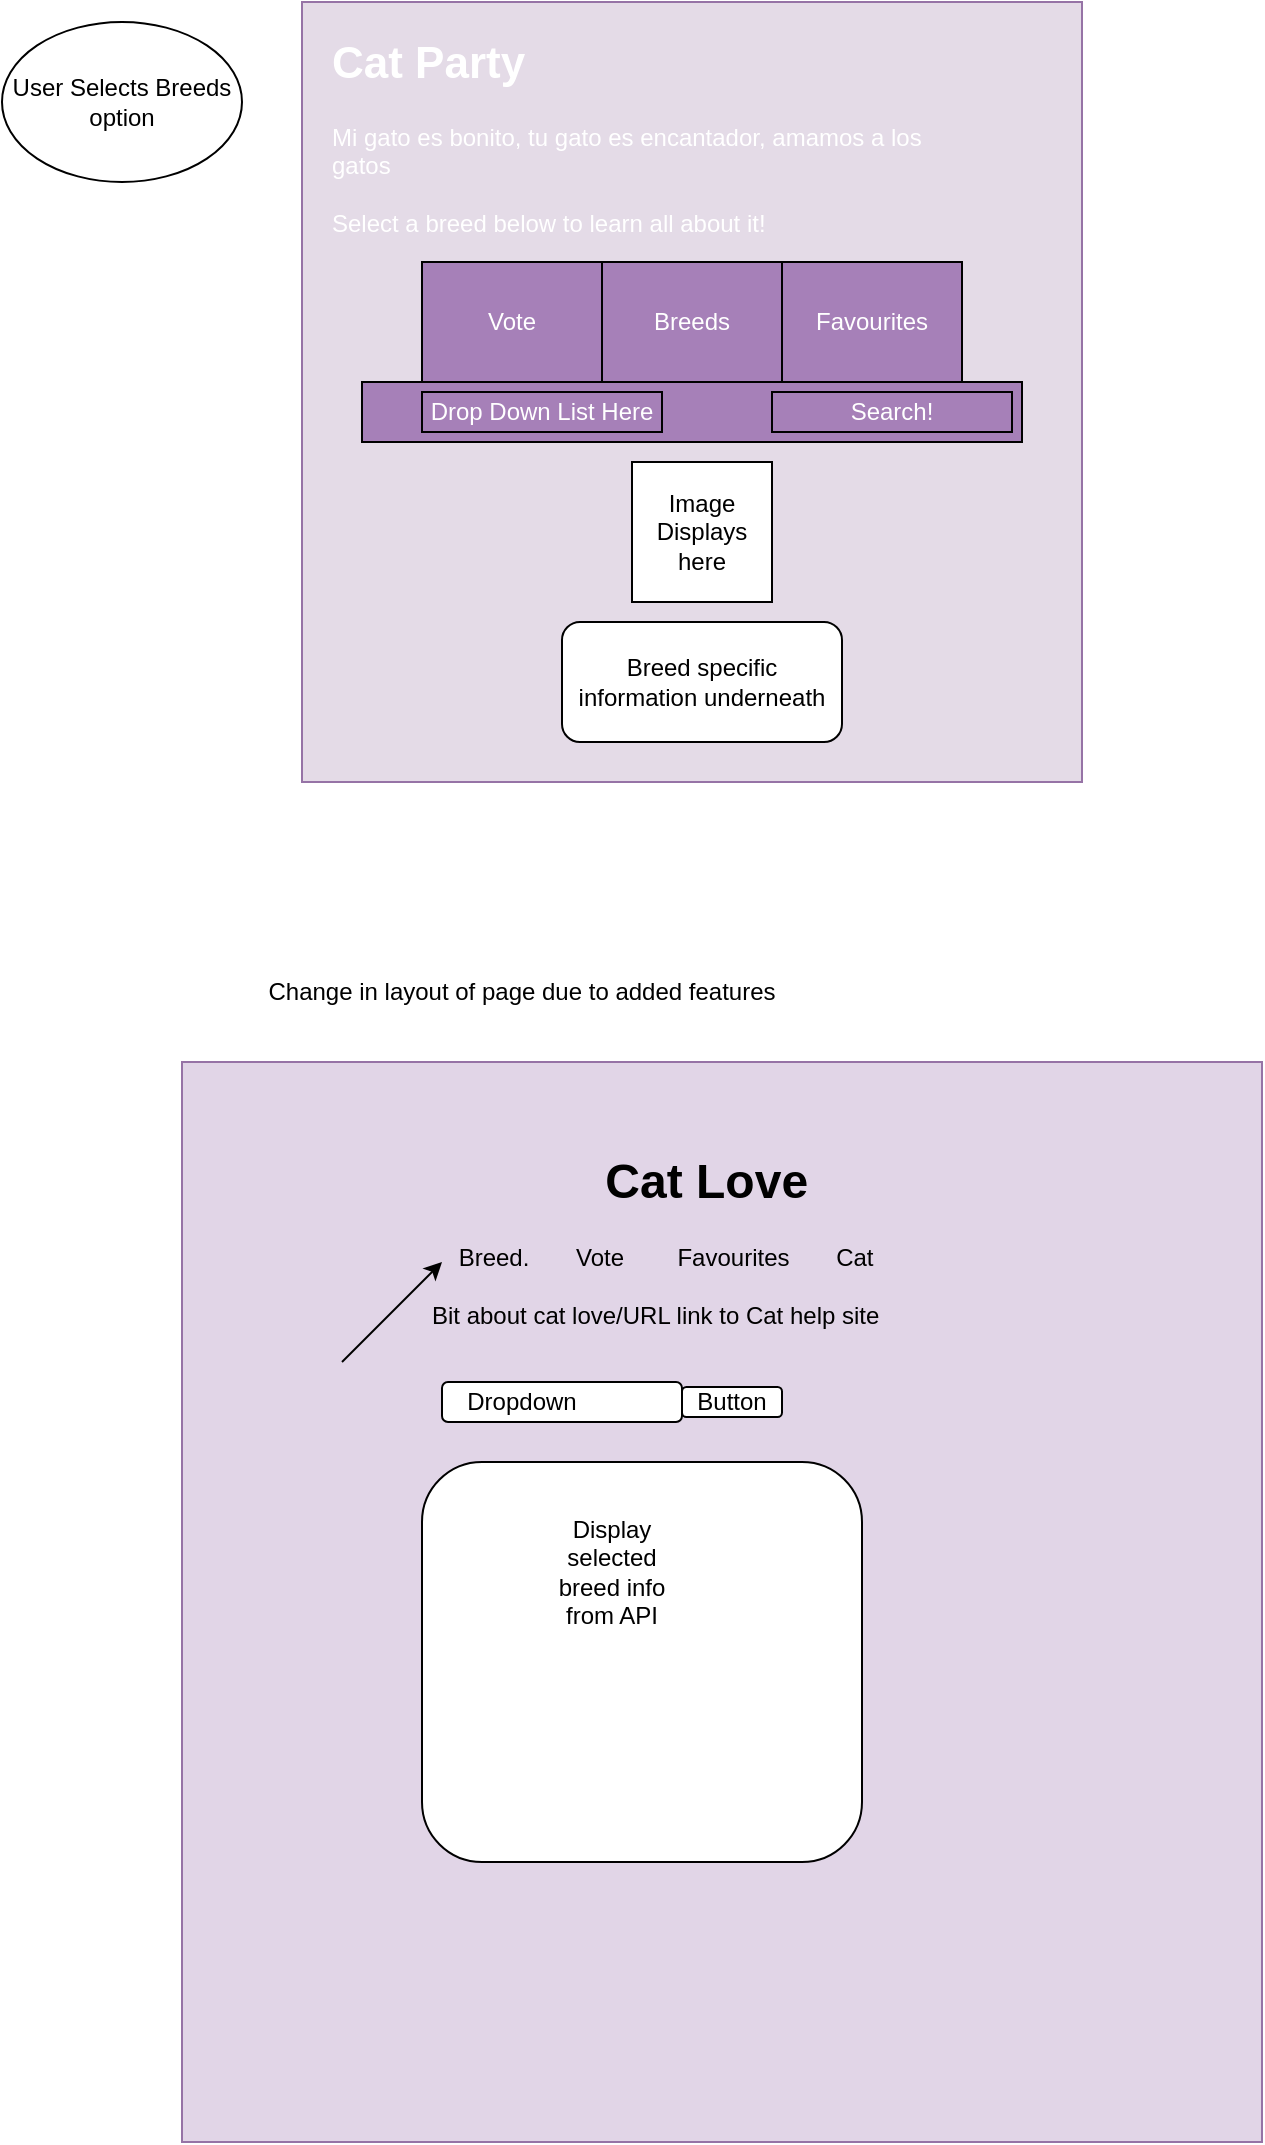 <mxfile version="21.2.9" type="github">
  <diagram name="Page-1" id="peKFim6c7-G3USQglK8f">
    <mxGraphModel dx="954" dy="1675" grid="1" gridSize="10" guides="1" tooltips="1" connect="1" arrows="1" fold="1" page="1" pageScale="1" pageWidth="827" pageHeight="1169" math="0" shadow="0">
      <root>
        <mxCell id="0" />
        <mxCell id="1" parent="0" />
        <mxCell id="zlFY3Aq6qTcon-z1RUTu-1" value="" style="whiteSpace=wrap;html=1;aspect=fixed;fillColor=#E4DBE7;strokeColor=#9673a6;" parent="1" vertex="1">
          <mxGeometry x="170" y="-270" width="390" height="390" as="geometry" />
        </mxCell>
        <mxCell id="zlFY3Aq6qTcon-z1RUTu-2" value="&lt;h1&gt;&lt;font style=&quot;font-size: 22px;&quot; color=&quot;#ffffff&quot;&gt;Cat Party&lt;/font&gt;&lt;/h1&gt;&lt;div&gt;&lt;font color=&quot;#ffffff&quot;&gt;Mi gato es bonito, tu gato es encantador,&amp;nbsp;amamos a los gatos&lt;/font&gt;&lt;/div&gt;&lt;div&gt;&lt;font color=&quot;#ffffff&quot;&gt;&lt;br&gt;&lt;/font&gt;&lt;/div&gt;&lt;div&gt;&lt;font color=&quot;#ffffff&quot;&gt;Select a breed below to learn all about it!&lt;/font&gt;&lt;/div&gt;" style="text;html=1;strokeColor=none;fillColor=none;spacing=5;spacingTop=-20;whiteSpace=wrap;overflow=hidden;rounded=0;" parent="1" vertex="1">
          <mxGeometry x="180" y="-260" width="310" height="110" as="geometry" />
        </mxCell>
        <mxCell id="zlFY3Aq6qTcon-z1RUTu-3" value="" style="rounded=0;whiteSpace=wrap;html=1;fillColor=#A680B8;" parent="1" vertex="1">
          <mxGeometry x="200" y="-80" width="330" height="30" as="geometry" />
        </mxCell>
        <mxCell id="zlFY3Aq6qTcon-z1RUTu-4" value="&lt;font color=&quot;#ffffff&quot;&gt;Drop Down List Here&lt;/font&gt;" style="rounded=0;whiteSpace=wrap;html=1;fillColor=#A680B8;" parent="1" vertex="1">
          <mxGeometry x="230" y="-75" width="120" height="20" as="geometry" />
        </mxCell>
        <mxCell id="zlFY3Aq6qTcon-z1RUTu-5" value="&lt;font color=&quot;#ffffff&quot;&gt;Search!&lt;/font&gt;" style="rounded=0;whiteSpace=wrap;html=1;fillColor=#A680B8;" parent="1" vertex="1">
          <mxGeometry x="405" y="-75" width="120" height="20" as="geometry" />
        </mxCell>
        <mxCell id="zlFY3Aq6qTcon-z1RUTu-6" value="Image Displays here" style="whiteSpace=wrap;html=1;aspect=fixed;" parent="1" vertex="1">
          <mxGeometry x="335" y="-40" width="70" height="70" as="geometry" />
        </mxCell>
        <mxCell id="zlFY3Aq6qTcon-z1RUTu-7" value="Breed specific information underneath" style="rounded=1;whiteSpace=wrap;html=1;" parent="1" vertex="1">
          <mxGeometry x="300" y="40" width="140" height="60" as="geometry" />
        </mxCell>
        <mxCell id="zlFY3Aq6qTcon-z1RUTu-8" value="&lt;font color=&quot;#ffffff&quot;&gt;Breeds&lt;/font&gt;" style="rounded=1;whiteSpace=wrap;html=1;fillColor=#A680B8;" parent="1" vertex="1">
          <mxGeometry x="230" y="-140" width="270" height="60" as="geometry" />
        </mxCell>
        <mxCell id="zlFY3Aq6qTcon-z1RUTu-9" value="&lt;font color=&quot;#ffffff&quot;&gt;Vote&lt;/font&gt;" style="rounded=0;whiteSpace=wrap;html=1;fillColor=#A680B8;" parent="1" vertex="1">
          <mxGeometry x="230" y="-140" width="90" height="60" as="geometry" />
        </mxCell>
        <mxCell id="zlFY3Aq6qTcon-z1RUTu-10" value="&lt;font color=&quot;#ffffff&quot;&gt;Favourites&lt;/font&gt;" style="rounded=0;whiteSpace=wrap;html=1;fillColor=#A680B8;" parent="1" vertex="1">
          <mxGeometry x="410" y="-140" width="90" height="60" as="geometry" />
        </mxCell>
        <mxCell id="zlFY3Aq6qTcon-z1RUTu-12" value="User Selects Breeds option" style="ellipse;whiteSpace=wrap;html=1;" parent="1" vertex="1">
          <mxGeometry x="20" y="-260" width="120" height="80" as="geometry" />
        </mxCell>
        <mxCell id="OWhAUG12F3wdn81psAX4-1" value="" style="whiteSpace=wrap;html=1;aspect=fixed;fillColor=#e1d5e7;strokeColor=#9673a6;" vertex="1" parent="1">
          <mxGeometry x="110" y="260" width="540" height="540" as="geometry" />
        </mxCell>
        <mxCell id="OWhAUG12F3wdn81psAX4-2" value="&lt;h1&gt;&amp;nbsp; &amp;nbsp; &amp;nbsp; &amp;nbsp; &amp;nbsp; &amp;nbsp; &amp;nbsp;Cat Love&lt;/h1&gt;&lt;div&gt;&lt;span style=&quot;background-color: initial;&quot;&gt;&amp;nbsp; &amp;nbsp; Breed.&amp;nbsp; &amp;nbsp; &amp;nbsp; &amp;nbsp;Vote&amp;nbsp; &amp;nbsp; &amp;nbsp; &amp;nbsp; Favourites&amp;nbsp; &amp;nbsp; &amp;nbsp; &amp;nbsp;Cat&lt;/span&gt;&lt;br&gt;&lt;/div&gt;&lt;div&gt;&lt;div style=&quot;border-color: var(--border-color);&quot;&gt;&lt;br style=&quot;border-color: var(--border-color);&quot;&gt;&lt;/div&gt;&lt;/div&gt;&lt;div style=&quot;border-color: var(--border-color);&quot;&gt;Bit about cat love/URL link to Cat help site&amp;nbsp;&lt;/div&gt;&lt;div style=&quot;border-color: var(--border-color);&quot;&gt;&lt;br&gt;&lt;/div&gt;&lt;div style=&quot;border-color: var(--border-color);&quot;&gt;&lt;br&gt;&lt;/div&gt;" style="text;html=1;strokeColor=none;fillColor=none;spacing=5;spacingTop=-20;whiteSpace=wrap;overflow=hidden;rounded=0;" vertex="1" parent="1">
          <mxGeometry x="230" y="300" width="300" height="120" as="geometry" />
        </mxCell>
        <mxCell id="OWhAUG12F3wdn81psAX4-3" value="" style="rounded=1;whiteSpace=wrap;html=1;" vertex="1" parent="1">
          <mxGeometry x="240" y="420" width="120" height="20" as="geometry" />
        </mxCell>
        <mxCell id="OWhAUG12F3wdn81psAX4-4" value="Dropdown" style="text;html=1;strokeColor=none;fillColor=none;align=center;verticalAlign=middle;whiteSpace=wrap;rounded=0;" vertex="1" parent="1">
          <mxGeometry x="250" y="415" width="60" height="30" as="geometry" />
        </mxCell>
        <mxCell id="OWhAUG12F3wdn81psAX4-5" value="" style="rounded=1;whiteSpace=wrap;html=1;" vertex="1" parent="1">
          <mxGeometry x="360" y="422.5" width="50" height="15" as="geometry" />
        </mxCell>
        <mxCell id="OWhAUG12F3wdn81psAX4-6" value="Button" style="text;html=1;strokeColor=none;fillColor=none;align=center;verticalAlign=middle;whiteSpace=wrap;rounded=0;" vertex="1" parent="1">
          <mxGeometry x="355" y="415" width="60" height="30" as="geometry" />
        </mxCell>
        <mxCell id="OWhAUG12F3wdn81psAX4-7" value="" style="rounded=1;whiteSpace=wrap;html=1;" vertex="1" parent="1">
          <mxGeometry x="230" y="460" width="220" height="200" as="geometry" />
        </mxCell>
        <mxCell id="OWhAUG12F3wdn81psAX4-8" value="Display selected breed info from API" style="text;html=1;strokeColor=none;fillColor=none;align=center;verticalAlign=middle;whiteSpace=wrap;rounded=0;" vertex="1" parent="1">
          <mxGeometry x="295" y="500" width="60" height="30" as="geometry" />
        </mxCell>
        <mxCell id="OWhAUG12F3wdn81psAX4-9" value="" style="endArrow=classic;html=1;rounded=0;" edge="1" parent="1">
          <mxGeometry width="50" height="50" relative="1" as="geometry">
            <mxPoint x="190" y="410" as="sourcePoint" />
            <mxPoint x="240" y="360" as="targetPoint" />
          </mxGeometry>
        </mxCell>
        <mxCell id="OWhAUG12F3wdn81psAX4-10" value="Change in layout of page due to added features" style="text;html=1;strokeColor=none;fillColor=none;align=center;verticalAlign=middle;whiteSpace=wrap;rounded=0;" vertex="1" parent="1">
          <mxGeometry x="120" y="210" width="320" height="30" as="geometry" />
        </mxCell>
      </root>
    </mxGraphModel>
  </diagram>
</mxfile>
